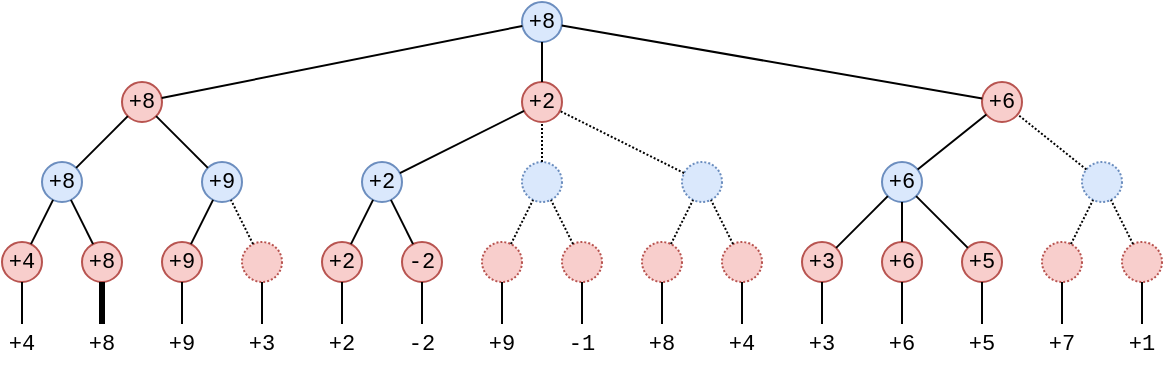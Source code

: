 <mxfile version="24.7.5">
  <diagram name="Page-1" id="nAOH3eZicdSQfYtLonMW">
    <mxGraphModel dx="1420" dy="899" grid="1" gridSize="10" guides="1" tooltips="1" connect="1" arrows="1" fold="1" page="1" pageScale="1" pageWidth="600" pageHeight="200" math="0" shadow="0">
      <root>
        <mxCell id="0" />
        <mxCell id="1" parent="0" />
        <mxCell id="9BBqrbZMhpgvefR6SsMU-2" value="+8" style="ellipse;whiteSpace=wrap;html=1;aspect=fixed;fontFamily=Courier New;fontSize=11;fillColor=#dae8fc;strokeColor=#6c8ebf;" parent="1" vertex="1">
          <mxGeometry x="270" y="10" width="20" height="20" as="geometry" />
        </mxCell>
        <mxCell id="9BBqrbZMhpgvefR6SsMU-8" value="+8" style="ellipse;whiteSpace=wrap;html=1;aspect=fixed;fontFamily=Courier New;fontSize=11;fillColor=#f8cecc;strokeColor=#b85450;" parent="1" vertex="1">
          <mxGeometry x="70" y="50" width="20" height="20" as="geometry" />
        </mxCell>
        <mxCell id="9BBqrbZMhpgvefR6SsMU-9" value="+2" style="ellipse;whiteSpace=wrap;html=1;aspect=fixed;fontFamily=Courier New;fontSize=11;fillColor=#f8cecc;strokeColor=#b85450;" parent="1" vertex="1">
          <mxGeometry x="270" y="50" width="20" height="20" as="geometry" />
        </mxCell>
        <mxCell id="9BBqrbZMhpgvefR6SsMU-10" value="+6" style="ellipse;whiteSpace=wrap;html=1;aspect=fixed;fontFamily=Courier New;fontSize=11;fillColor=#f8cecc;strokeColor=#b85450;" parent="1" vertex="1">
          <mxGeometry x="500" y="50" width="20" height="20" as="geometry" />
        </mxCell>
        <mxCell id="9BBqrbZMhpgvefR6SsMU-13" value="" style="endArrow=none;html=1;rounded=0;fontFamily=Courier New;fontSize=11;" parent="1" source="9BBqrbZMhpgvefR6SsMU-8" target="9BBqrbZMhpgvefR6SsMU-2" edge="1">
          <mxGeometry width="50" height="50" relative="1" as="geometry">
            <mxPoint x="440" y="180" as="sourcePoint" />
            <mxPoint x="490" y="130" as="targetPoint" />
          </mxGeometry>
        </mxCell>
        <mxCell id="9BBqrbZMhpgvefR6SsMU-14" value="" style="endArrow=none;html=1;rounded=0;fontFamily=Courier New;fontSize=11;" parent="1" source="9BBqrbZMhpgvefR6SsMU-9" target="9BBqrbZMhpgvefR6SsMU-2" edge="1">
          <mxGeometry width="50" height="50" relative="1" as="geometry">
            <mxPoint x="179" y="76" as="sourcePoint" />
            <mxPoint x="301" y="24" as="targetPoint" />
          </mxGeometry>
        </mxCell>
        <mxCell id="9BBqrbZMhpgvefR6SsMU-15" value="" style="endArrow=none;html=1;rounded=0;fontFamily=Courier New;fontSize=11;" parent="1" source="9BBqrbZMhpgvefR6SsMU-10" target="9BBqrbZMhpgvefR6SsMU-2" edge="1">
          <mxGeometry width="50" height="50" relative="1" as="geometry">
            <mxPoint x="189" y="86" as="sourcePoint" />
            <mxPoint x="311" y="34" as="targetPoint" />
          </mxGeometry>
        </mxCell>
        <mxCell id="9BBqrbZMhpgvefR6SsMU-16" value="+8" style="ellipse;whiteSpace=wrap;html=1;aspect=fixed;fontFamily=Courier New;fontSize=11;fillColor=#dae8fc;strokeColor=#6c8ebf;" parent="1" vertex="1">
          <mxGeometry x="30" y="90" width="20" height="20" as="geometry" />
        </mxCell>
        <mxCell id="9BBqrbZMhpgvefR6SsMU-17" value="+2" style="ellipse;whiteSpace=wrap;html=1;aspect=fixed;fontFamily=Courier New;fontSize=11;fillColor=#dae8fc;strokeColor=#6c8ebf;" parent="1" vertex="1">
          <mxGeometry x="190" y="90" width="20" height="20" as="geometry" />
        </mxCell>
        <mxCell id="9BBqrbZMhpgvefR6SsMU-18" value="" style="ellipse;whiteSpace=wrap;html=1;aspect=fixed;fontFamily=Courier New;fontSize=11;fillColor=#dae8fc;strokeColor=#6c8ebf;dashed=1;dashPattern=1 1;" parent="1" vertex="1">
          <mxGeometry x="350" y="90" width="20" height="20" as="geometry" />
        </mxCell>
        <mxCell id="9BBqrbZMhpgvefR6SsMU-19" value="+9" style="ellipse;whiteSpace=wrap;html=1;aspect=fixed;fontFamily=Courier New;fontSize=11;fillColor=#dae8fc;strokeColor=#6c8ebf;" parent="1" vertex="1">
          <mxGeometry x="110" y="90" width="20" height="20" as="geometry" />
        </mxCell>
        <mxCell id="9BBqrbZMhpgvefR6SsMU-20" value="" style="ellipse;whiteSpace=wrap;html=1;aspect=fixed;fontFamily=Courier New;fontSize=11;fillColor=#dae8fc;strokeColor=#6c8ebf;dashed=1;dashPattern=1 1;" parent="1" vertex="1">
          <mxGeometry x="270" y="90" width="20" height="20" as="geometry" />
        </mxCell>
        <mxCell id="9BBqrbZMhpgvefR6SsMU-21" value="+6" style="ellipse;whiteSpace=wrap;html=1;aspect=fixed;fontFamily=Courier New;fontSize=11;fillColor=#dae8fc;strokeColor=#6c8ebf;" parent="1" vertex="1">
          <mxGeometry x="450" y="90" width="20" height="20" as="geometry" />
        </mxCell>
        <mxCell id="9BBqrbZMhpgvefR6SsMU-23" value="" style="ellipse;whiteSpace=wrap;html=1;aspect=fixed;fontFamily=Courier New;fontSize=11;fillColor=#dae8fc;strokeColor=#6c8ebf;dashed=1;dashPattern=1 1;" parent="1" vertex="1">
          <mxGeometry x="550" y="90" width="20" height="20" as="geometry" />
        </mxCell>
        <mxCell id="9BBqrbZMhpgvefR6SsMU-24" value="" style="endArrow=none;html=1;rounded=0;fontFamily=Courier New;fontSize=11;" parent="1" source="9BBqrbZMhpgvefR6SsMU-16" target="9BBqrbZMhpgvefR6SsMU-8" edge="1">
          <mxGeometry width="50" height="50" relative="1" as="geometry">
            <mxPoint x="170" y="48" as="sourcePoint" />
            <mxPoint x="300" y="22" as="targetPoint" />
          </mxGeometry>
        </mxCell>
        <mxCell id="9BBqrbZMhpgvefR6SsMU-25" value="" style="endArrow=none;html=1;rounded=0;fontFamily=Courier New;fontSize=11;" parent="1" source="9BBqrbZMhpgvefR6SsMU-19" target="9BBqrbZMhpgvefR6SsMU-8" edge="1">
          <mxGeometry width="50" height="50" relative="1" as="geometry">
            <mxPoint x="97" y="113" as="sourcePoint" />
            <mxPoint x="153" y="57" as="targetPoint" />
          </mxGeometry>
        </mxCell>
        <mxCell id="9BBqrbZMhpgvefR6SsMU-26" value="" style="endArrow=none;html=1;rounded=0;fontFamily=Courier New;fontSize=11;" parent="1" source="9BBqrbZMhpgvefR6SsMU-17" target="9BBqrbZMhpgvefR6SsMU-9" edge="1">
          <mxGeometry width="50" height="50" relative="1" as="geometry">
            <mxPoint x="107" y="123" as="sourcePoint" />
            <mxPoint x="163" y="67" as="targetPoint" />
          </mxGeometry>
        </mxCell>
        <mxCell id="9BBqrbZMhpgvefR6SsMU-27" value="" style="endArrow=none;html=1;rounded=0;fontFamily=Courier New;fontSize=11;dashed=1;dashPattern=1 1;" parent="1" source="9BBqrbZMhpgvefR6SsMU-20" target="9BBqrbZMhpgvefR6SsMU-9" edge="1">
          <mxGeometry width="50" height="50" relative="1" as="geometry">
            <mxPoint x="117" y="133" as="sourcePoint" />
            <mxPoint x="173" y="77" as="targetPoint" />
          </mxGeometry>
        </mxCell>
        <mxCell id="9BBqrbZMhpgvefR6SsMU-28" value="" style="endArrow=none;html=1;rounded=0;fontFamily=Courier New;fontSize=11;dashed=1;dashPattern=1 1;" parent="1" source="9BBqrbZMhpgvefR6SsMU-18" target="9BBqrbZMhpgvefR6SsMU-9" edge="1">
          <mxGeometry width="50" height="50" relative="1" as="geometry">
            <mxPoint x="327" y="110" as="sourcePoint" />
            <mxPoint x="313" y="60" as="targetPoint" />
          </mxGeometry>
        </mxCell>
        <mxCell id="9BBqrbZMhpgvefR6SsMU-29" value="" style="endArrow=none;html=1;rounded=0;fontFamily=Courier New;fontSize=11;" parent="1" source="9BBqrbZMhpgvefR6SsMU-21" target="9BBqrbZMhpgvefR6SsMU-10" edge="1">
          <mxGeometry width="50" height="50" relative="1" as="geometry">
            <mxPoint x="337" y="120" as="sourcePoint" />
            <mxPoint x="323" y="70" as="targetPoint" />
          </mxGeometry>
        </mxCell>
        <mxCell id="9BBqrbZMhpgvefR6SsMU-30" value="" style="endArrow=none;html=1;rounded=0;fontFamily=Courier New;fontSize=11;dashed=1;dashPattern=1 1;" parent="1" source="9BBqrbZMhpgvefR6SsMU-23" target="9BBqrbZMhpgvefR6SsMU-10" edge="1">
          <mxGeometry width="50" height="50" relative="1" as="geometry">
            <mxPoint x="477" y="110" as="sourcePoint" />
            <mxPoint x="463" y="60" as="targetPoint" />
          </mxGeometry>
        </mxCell>
        <mxCell id="9BBqrbZMhpgvefR6SsMU-31" value="+4" style="ellipse;whiteSpace=wrap;html=1;aspect=fixed;fontFamily=Courier New;fontSize=11;fillColor=#f8cecc;strokeColor=#b85450;" parent="1" vertex="1">
          <mxGeometry x="10" y="130" width="20" height="20" as="geometry" />
        </mxCell>
        <mxCell id="9BBqrbZMhpgvefR6SsMU-32" value="+8" style="ellipse;whiteSpace=wrap;html=1;aspect=fixed;fontFamily=Courier New;fontSize=11;fillColor=#f8cecc;strokeColor=#b85450;" parent="1" vertex="1">
          <mxGeometry x="50" y="130" width="20" height="20" as="geometry" />
        </mxCell>
        <mxCell id="9BBqrbZMhpgvefR6SsMU-33" value="" style="endArrow=none;html=1;rounded=0;fontFamily=Courier New;fontSize=11;" parent="1" source="9BBqrbZMhpgvefR6SsMU-31" target="9BBqrbZMhpgvefR6SsMU-16" edge="1">
          <mxGeometry width="50" height="50" relative="1" as="geometry">
            <mxPoint x="-13" y="160" as="sourcePoint" />
            <mxPoint x="93" y="87" as="targetPoint" />
          </mxGeometry>
        </mxCell>
        <mxCell id="9BBqrbZMhpgvefR6SsMU-34" value="" style="endArrow=none;html=1;rounded=0;fontFamily=Courier New;fontSize=11;" parent="1" source="9BBqrbZMhpgvefR6SsMU-32" target="9BBqrbZMhpgvefR6SsMU-16" edge="1">
          <mxGeometry width="50" height="50" relative="1" as="geometry">
            <mxPoint x="127" y="150" as="sourcePoint" />
            <mxPoint x="109" y="85" as="targetPoint" />
          </mxGeometry>
        </mxCell>
        <mxCell id="9BBqrbZMhpgvefR6SsMU-35" value="+9" style="ellipse;whiteSpace=wrap;html=1;aspect=fixed;fontFamily=Courier New;fontSize=11;fillColor=#f8cecc;strokeColor=#b85450;" parent="1" vertex="1">
          <mxGeometry x="90" y="130" width="20" height="20" as="geometry" />
        </mxCell>
        <mxCell id="9BBqrbZMhpgvefR6SsMU-36" value="" style="ellipse;whiteSpace=wrap;html=1;aspect=fixed;fontFamily=Courier New;fontSize=11;fillColor=#f8cecc;strokeColor=#b85450;dashed=1;dashPattern=1 1;" parent="1" vertex="1">
          <mxGeometry x="130" y="130" width="20" height="20" as="geometry" />
        </mxCell>
        <mxCell id="9BBqrbZMhpgvefR6SsMU-37" value="" style="endArrow=none;html=1;rounded=0;fontFamily=Courier New;fontSize=11;" parent="1" source="9BBqrbZMhpgvefR6SsMU-35" target="9BBqrbZMhpgvefR6SsMU-19" edge="1">
          <mxGeometry width="50" height="50" relative="1" as="geometry">
            <mxPoint x="67" y="160" as="sourcePoint" />
            <mxPoint x="173" y="87" as="targetPoint" />
          </mxGeometry>
        </mxCell>
        <mxCell id="9BBqrbZMhpgvefR6SsMU-38" value="" style="endArrow=none;html=1;rounded=0;fontFamily=Courier New;fontSize=11;dashed=1;dashPattern=1 1;" parent="1" source="9BBqrbZMhpgvefR6SsMU-36" target="9BBqrbZMhpgvefR6SsMU-19" edge="1">
          <mxGeometry width="50" height="50" relative="1" as="geometry">
            <mxPoint x="207" y="150" as="sourcePoint" />
            <mxPoint x="189" y="85" as="targetPoint" />
          </mxGeometry>
        </mxCell>
        <mxCell id="9BBqrbZMhpgvefR6SsMU-39" value="+2" style="ellipse;whiteSpace=wrap;html=1;aspect=fixed;fontFamily=Courier New;fontSize=11;fillColor=#f8cecc;strokeColor=#b85450;" parent="1" vertex="1">
          <mxGeometry x="170" y="130" width="20" height="20" as="geometry" />
        </mxCell>
        <mxCell id="9BBqrbZMhpgvefR6SsMU-40" value="-2" style="ellipse;whiteSpace=wrap;html=1;aspect=fixed;fontFamily=Courier New;fontSize=11;fillColor=#f8cecc;strokeColor=#b85450;" parent="1" vertex="1">
          <mxGeometry x="210" y="130" width="20" height="20" as="geometry" />
        </mxCell>
        <mxCell id="9BBqrbZMhpgvefR6SsMU-41" value="" style="endArrow=none;html=1;rounded=0;fontFamily=Courier New;fontSize=11;" parent="1" source="9BBqrbZMhpgvefR6SsMU-39" target="9BBqrbZMhpgvefR6SsMU-17" edge="1">
          <mxGeometry width="50" height="50" relative="1" as="geometry">
            <mxPoint x="127" y="160" as="sourcePoint" />
            <mxPoint x="233" y="87" as="targetPoint" />
          </mxGeometry>
        </mxCell>
        <mxCell id="9BBqrbZMhpgvefR6SsMU-42" value="" style="endArrow=none;html=1;rounded=0;fontFamily=Courier New;fontSize=11;" parent="1" source="9BBqrbZMhpgvefR6SsMU-40" target="9BBqrbZMhpgvefR6SsMU-17" edge="1">
          <mxGeometry width="50" height="50" relative="1" as="geometry">
            <mxPoint x="267" y="150" as="sourcePoint" />
            <mxPoint x="249" y="85" as="targetPoint" />
          </mxGeometry>
        </mxCell>
        <mxCell id="9BBqrbZMhpgvefR6SsMU-43" value="" style="ellipse;whiteSpace=wrap;html=1;aspect=fixed;fontFamily=Courier New;fontSize=11;fillColor=#f8cecc;strokeColor=#b85450;dashed=1;dashPattern=1 1;" parent="1" vertex="1">
          <mxGeometry x="250" y="130" width="20" height="20" as="geometry" />
        </mxCell>
        <mxCell id="9BBqrbZMhpgvefR6SsMU-44" value="" style="ellipse;whiteSpace=wrap;html=1;aspect=fixed;fontFamily=Courier New;fontSize=11;fillColor=#f8cecc;strokeColor=#b85450;dashed=1;dashPattern=1 1;" parent="1" vertex="1">
          <mxGeometry x="290" y="130" width="20" height="20" as="geometry" />
        </mxCell>
        <mxCell id="9BBqrbZMhpgvefR6SsMU-45" value="" style="endArrow=none;html=1;rounded=0;fontFamily=Courier New;fontSize=11;dashed=1;dashPattern=1 1;" parent="1" source="9BBqrbZMhpgvefR6SsMU-43" target="9BBqrbZMhpgvefR6SsMU-20" edge="1">
          <mxGeometry width="50" height="50" relative="1" as="geometry">
            <mxPoint x="187" y="160" as="sourcePoint" />
            <mxPoint x="293" y="87" as="targetPoint" />
          </mxGeometry>
        </mxCell>
        <mxCell id="9BBqrbZMhpgvefR6SsMU-46" value="" style="endArrow=none;html=1;rounded=0;fontFamily=Courier New;fontSize=11;dashed=1;dashPattern=1 1;" parent="1" source="9BBqrbZMhpgvefR6SsMU-44" target="9BBqrbZMhpgvefR6SsMU-20" edge="1">
          <mxGeometry width="50" height="50" relative="1" as="geometry">
            <mxPoint x="327" y="150" as="sourcePoint" />
            <mxPoint x="309" y="85" as="targetPoint" />
          </mxGeometry>
        </mxCell>
        <mxCell id="9BBqrbZMhpgvefR6SsMU-47" value="+3" style="ellipse;whiteSpace=wrap;html=1;aspect=fixed;fontFamily=Courier New;fontSize=11;fillColor=#f8cecc;strokeColor=#b85450;" parent="1" vertex="1">
          <mxGeometry x="410" y="130" width="20" height="20" as="geometry" />
        </mxCell>
        <mxCell id="9BBqrbZMhpgvefR6SsMU-48" value="+6" style="ellipse;whiteSpace=wrap;html=1;aspect=fixed;fontFamily=Courier New;fontSize=11;fillColor=#f8cecc;strokeColor=#b85450;" parent="1" vertex="1">
          <mxGeometry x="450" y="130" width="20" height="20" as="geometry" />
        </mxCell>
        <mxCell id="9BBqrbZMhpgvefR6SsMU-49" value="" style="endArrow=none;html=1;rounded=0;fontFamily=Courier New;fontSize=11;" parent="1" source="9BBqrbZMhpgvefR6SsMU-47" target="9BBqrbZMhpgvefR6SsMU-21" edge="1">
          <mxGeometry width="50" height="50" relative="1" as="geometry">
            <mxPoint x="307" y="160" as="sourcePoint" />
            <mxPoint x="413" y="87" as="targetPoint" />
          </mxGeometry>
        </mxCell>
        <mxCell id="9BBqrbZMhpgvefR6SsMU-50" value="" style="endArrow=none;html=1;rounded=0;fontFamily=Courier New;fontSize=11;" parent="1" source="9BBqrbZMhpgvefR6SsMU-48" target="9BBqrbZMhpgvefR6SsMU-21" edge="1">
          <mxGeometry width="50" height="50" relative="1" as="geometry">
            <mxPoint x="447" y="150" as="sourcePoint" />
            <mxPoint x="429" y="85" as="targetPoint" />
          </mxGeometry>
        </mxCell>
        <mxCell id="9BBqrbZMhpgvefR6SsMU-51" value="" style="ellipse;whiteSpace=wrap;html=1;aspect=fixed;fontFamily=Courier New;fontSize=11;fillColor=#f8cecc;strokeColor=#b85450;dashed=1;dashPattern=1 1;" parent="1" vertex="1">
          <mxGeometry x="530" y="130" width="20" height="20" as="geometry" />
        </mxCell>
        <mxCell id="9BBqrbZMhpgvefR6SsMU-52" value="" style="ellipse;whiteSpace=wrap;html=1;aspect=fixed;fontFamily=Courier New;fontSize=11;fillColor=#f8cecc;strokeColor=#b85450;dashed=1;dashPattern=1 1;" parent="1" vertex="1">
          <mxGeometry x="570" y="130" width="20" height="20" as="geometry" />
        </mxCell>
        <mxCell id="9BBqrbZMhpgvefR6SsMU-53" value="" style="endArrow=none;html=1;rounded=0;fontFamily=Courier New;fontSize=11;dashed=1;dashPattern=1 1;" parent="1" source="9BBqrbZMhpgvefR6SsMU-51" target="9BBqrbZMhpgvefR6SsMU-23" edge="1">
          <mxGeometry width="50" height="50" relative="1" as="geometry">
            <mxPoint x="387" y="160" as="sourcePoint" />
            <mxPoint x="493" y="87" as="targetPoint" />
          </mxGeometry>
        </mxCell>
        <mxCell id="9BBqrbZMhpgvefR6SsMU-54" value="" style="endArrow=none;html=1;rounded=0;fontFamily=Courier New;fontSize=11;dashed=1;dashPattern=1 1;" parent="1" source="9BBqrbZMhpgvefR6SsMU-52" target="9BBqrbZMhpgvefR6SsMU-23" edge="1">
          <mxGeometry width="50" height="50" relative="1" as="geometry">
            <mxPoint x="527" y="150" as="sourcePoint" />
            <mxPoint x="509" y="85" as="targetPoint" />
          </mxGeometry>
        </mxCell>
        <mxCell id="9BBqrbZMhpgvefR6SsMU-55" value="+5" style="ellipse;whiteSpace=wrap;html=1;aspect=fixed;fontFamily=Courier New;fontSize=11;fillColor=#f8cecc;strokeColor=#b85450;" parent="1" vertex="1">
          <mxGeometry x="490" y="130" width="20" height="20" as="geometry" />
        </mxCell>
        <mxCell id="9BBqrbZMhpgvefR6SsMU-56" value="" style="endArrow=none;html=1;rounded=0;fontFamily=Courier New;fontSize=11;" parent="1" source="9BBqrbZMhpgvefR6SsMU-55" target="9BBqrbZMhpgvefR6SsMU-21" edge="1">
          <mxGeometry width="50" height="50" relative="1" as="geometry">
            <mxPoint x="467" y="150" as="sourcePoint" />
            <mxPoint x="449" y="85" as="targetPoint" />
          </mxGeometry>
        </mxCell>
        <mxCell id="9BBqrbZMhpgvefR6SsMU-57" value="" style="ellipse;whiteSpace=wrap;html=1;aspect=fixed;fontFamily=Courier New;fontSize=11;fillColor=#f8cecc;strokeColor=#b85450;dashed=1;dashPattern=1 1;" parent="1" vertex="1">
          <mxGeometry x="330" y="130" width="20" height="20" as="geometry" />
        </mxCell>
        <mxCell id="9BBqrbZMhpgvefR6SsMU-58" value="" style="ellipse;whiteSpace=wrap;html=1;aspect=fixed;fontFamily=Courier New;fontSize=11;fillColor=#f8cecc;strokeColor=#b85450;dashed=1;dashPattern=1 1;" parent="1" vertex="1">
          <mxGeometry x="370" y="130" width="20" height="20" as="geometry" />
        </mxCell>
        <mxCell id="9BBqrbZMhpgvefR6SsMU-59" value="" style="endArrow=none;html=1;rounded=0;fontFamily=Courier New;fontSize=11;dashed=1;dashPattern=1 1;" parent="1" source="9BBqrbZMhpgvefR6SsMU-57" target="9BBqrbZMhpgvefR6SsMU-18" edge="1">
          <mxGeometry width="50" height="50" relative="1" as="geometry">
            <mxPoint x="242" y="161" as="sourcePoint" />
            <mxPoint x="351" y="80" as="targetPoint" />
          </mxGeometry>
        </mxCell>
        <mxCell id="9BBqrbZMhpgvefR6SsMU-60" value="" style="endArrow=none;html=1;rounded=0;fontFamily=Courier New;fontSize=11;dashed=1;dashPattern=1 1;" parent="1" source="9BBqrbZMhpgvefR6SsMU-58" target="9BBqrbZMhpgvefR6SsMU-18" edge="1">
          <mxGeometry width="50" height="50" relative="1" as="geometry">
            <mxPoint x="382" y="151" as="sourcePoint" />
            <mxPoint x="357" y="81" as="targetPoint" />
          </mxGeometry>
        </mxCell>
        <mxCell id="PV6qIBaoZ4tuWfCqq1g0-31" value="+4" style="ellipse;whiteSpace=wrap;html=1;aspect=fixed;fontFamily=Courier New;fontSize=11;strokeColor=#FFFFFF;" vertex="1" parent="1">
          <mxGeometry x="10" y="171" width="20" height="20" as="geometry" />
        </mxCell>
        <mxCell id="PV6qIBaoZ4tuWfCqq1g0-32" value="" style="endArrow=none;html=1;rounded=0;fontFamily=Courier New;fontSize=11;" edge="1" parent="1" source="PV6qIBaoZ4tuWfCqq1g0-31">
          <mxGeometry width="50" height="50" relative="1" as="geometry">
            <mxPoint x="-13" y="201" as="sourcePoint" />
            <mxPoint x="20" y="150" as="targetPoint" />
          </mxGeometry>
        </mxCell>
        <mxCell id="PV6qIBaoZ4tuWfCqq1g0-33" value="+8" style="ellipse;whiteSpace=wrap;html=1;aspect=fixed;fontFamily=Courier New;fontSize=11;strokeColor=#FFFFFF;" vertex="1" parent="1">
          <mxGeometry x="50" y="171" width="20" height="20" as="geometry" />
        </mxCell>
        <mxCell id="PV6qIBaoZ4tuWfCqq1g0-34" value="" style="endArrow=none;html=1;rounded=0;fontFamily=Courier New;fontSize=11;strokeWidth=3;" edge="1" parent="1" source="PV6qIBaoZ4tuWfCqq1g0-33">
          <mxGeometry width="50" height="50" relative="1" as="geometry">
            <mxPoint x="27" y="201" as="sourcePoint" />
            <mxPoint x="60" y="150" as="targetPoint" />
          </mxGeometry>
        </mxCell>
        <mxCell id="PV6qIBaoZ4tuWfCqq1g0-35" value="+9" style="ellipse;whiteSpace=wrap;html=1;aspect=fixed;fontFamily=Courier New;fontSize=11;strokeColor=#FFFFFF;" vertex="1" parent="1">
          <mxGeometry x="90" y="171" width="20" height="20" as="geometry" />
        </mxCell>
        <mxCell id="PV6qIBaoZ4tuWfCqq1g0-36" value="" style="endArrow=none;html=1;rounded=0;fontFamily=Courier New;fontSize=11;" edge="1" parent="1" source="PV6qIBaoZ4tuWfCqq1g0-35">
          <mxGeometry width="50" height="50" relative="1" as="geometry">
            <mxPoint x="67" y="201" as="sourcePoint" />
            <mxPoint x="100" y="150" as="targetPoint" />
          </mxGeometry>
        </mxCell>
        <mxCell id="PV6qIBaoZ4tuWfCqq1g0-37" value="+3" style="ellipse;whiteSpace=wrap;html=1;aspect=fixed;fontFamily=Courier New;fontSize=11;strokeColor=#FFFFFF;" vertex="1" parent="1">
          <mxGeometry x="130" y="171" width="20" height="20" as="geometry" />
        </mxCell>
        <mxCell id="PV6qIBaoZ4tuWfCqq1g0-38" value="" style="endArrow=none;html=1;rounded=0;fontFamily=Courier New;fontSize=11;" edge="1" parent="1" source="PV6qIBaoZ4tuWfCqq1g0-37">
          <mxGeometry width="50" height="50" relative="1" as="geometry">
            <mxPoint x="107" y="201" as="sourcePoint" />
            <mxPoint x="140" y="150" as="targetPoint" />
          </mxGeometry>
        </mxCell>
        <mxCell id="PV6qIBaoZ4tuWfCqq1g0-39" value="+2" style="ellipse;whiteSpace=wrap;html=1;aspect=fixed;fontFamily=Courier New;fontSize=11;strokeColor=#FFFFFF;" vertex="1" parent="1">
          <mxGeometry x="170" y="171" width="20" height="20" as="geometry" />
        </mxCell>
        <mxCell id="PV6qIBaoZ4tuWfCqq1g0-40" value="" style="endArrow=none;html=1;rounded=0;fontFamily=Courier New;fontSize=11;" edge="1" parent="1" source="PV6qIBaoZ4tuWfCqq1g0-39">
          <mxGeometry width="50" height="50" relative="1" as="geometry">
            <mxPoint x="147" y="201" as="sourcePoint" />
            <mxPoint x="180" y="150" as="targetPoint" />
          </mxGeometry>
        </mxCell>
        <mxCell id="PV6qIBaoZ4tuWfCqq1g0-41" value="-2" style="ellipse;whiteSpace=wrap;html=1;aspect=fixed;fontFamily=Courier New;fontSize=11;strokeColor=#FFFFFF;" vertex="1" parent="1">
          <mxGeometry x="210" y="171" width="20" height="20" as="geometry" />
        </mxCell>
        <mxCell id="PV6qIBaoZ4tuWfCqq1g0-42" value="" style="endArrow=none;html=1;rounded=0;fontFamily=Courier New;fontSize=11;" edge="1" parent="1" source="PV6qIBaoZ4tuWfCqq1g0-41">
          <mxGeometry width="50" height="50" relative="1" as="geometry">
            <mxPoint x="187" y="201" as="sourcePoint" />
            <mxPoint x="220" y="150" as="targetPoint" />
          </mxGeometry>
        </mxCell>
        <mxCell id="PV6qIBaoZ4tuWfCqq1g0-43" value="+9" style="ellipse;whiteSpace=wrap;html=1;aspect=fixed;fontFamily=Courier New;fontSize=11;strokeColor=#FFFFFF;" vertex="1" parent="1">
          <mxGeometry x="250" y="171" width="20" height="20" as="geometry" />
        </mxCell>
        <mxCell id="PV6qIBaoZ4tuWfCqq1g0-44" value="" style="endArrow=none;html=1;rounded=0;fontFamily=Courier New;fontSize=11;" edge="1" parent="1" source="PV6qIBaoZ4tuWfCqq1g0-43">
          <mxGeometry width="50" height="50" relative="1" as="geometry">
            <mxPoint x="227" y="201" as="sourcePoint" />
            <mxPoint x="260" y="150" as="targetPoint" />
          </mxGeometry>
        </mxCell>
        <mxCell id="PV6qIBaoZ4tuWfCqq1g0-45" value="-1" style="ellipse;whiteSpace=wrap;html=1;aspect=fixed;fontFamily=Courier New;fontSize=11;strokeColor=#FFFFFF;" vertex="1" parent="1">
          <mxGeometry x="290" y="171" width="20" height="20" as="geometry" />
        </mxCell>
        <mxCell id="PV6qIBaoZ4tuWfCqq1g0-46" value="" style="endArrow=none;html=1;rounded=0;fontFamily=Courier New;fontSize=11;" edge="1" parent="1" source="PV6qIBaoZ4tuWfCqq1g0-45">
          <mxGeometry width="50" height="50" relative="1" as="geometry">
            <mxPoint x="267" y="201" as="sourcePoint" />
            <mxPoint x="300" y="150" as="targetPoint" />
          </mxGeometry>
        </mxCell>
        <mxCell id="PV6qIBaoZ4tuWfCqq1g0-47" value="+8" style="ellipse;whiteSpace=wrap;html=1;aspect=fixed;fontFamily=Courier New;fontSize=11;strokeColor=#FFFFFF;" vertex="1" parent="1">
          <mxGeometry x="330" y="171" width="20" height="20" as="geometry" />
        </mxCell>
        <mxCell id="PV6qIBaoZ4tuWfCqq1g0-48" value="" style="endArrow=none;html=1;rounded=0;fontFamily=Courier New;fontSize=11;" edge="1" parent="1" source="PV6qIBaoZ4tuWfCqq1g0-47">
          <mxGeometry width="50" height="50" relative="1" as="geometry">
            <mxPoint x="307" y="201" as="sourcePoint" />
            <mxPoint x="340" y="150" as="targetPoint" />
          </mxGeometry>
        </mxCell>
        <mxCell id="PV6qIBaoZ4tuWfCqq1g0-49" value="+4" style="ellipse;whiteSpace=wrap;html=1;aspect=fixed;fontFamily=Courier New;fontSize=11;strokeColor=#FFFFFF;" vertex="1" parent="1">
          <mxGeometry x="370" y="171" width="20" height="20" as="geometry" />
        </mxCell>
        <mxCell id="PV6qIBaoZ4tuWfCqq1g0-50" value="" style="endArrow=none;html=1;rounded=0;fontFamily=Courier New;fontSize=11;" edge="1" parent="1" source="PV6qIBaoZ4tuWfCqq1g0-49">
          <mxGeometry width="50" height="50" relative="1" as="geometry">
            <mxPoint x="347" y="201" as="sourcePoint" />
            <mxPoint x="380" y="150" as="targetPoint" />
          </mxGeometry>
        </mxCell>
        <mxCell id="PV6qIBaoZ4tuWfCqq1g0-51" value="+3" style="ellipse;whiteSpace=wrap;html=1;aspect=fixed;fontFamily=Courier New;fontSize=11;strokeColor=#FFFFFF;" vertex="1" parent="1">
          <mxGeometry x="410" y="171" width="20" height="20" as="geometry" />
        </mxCell>
        <mxCell id="PV6qIBaoZ4tuWfCqq1g0-52" value="" style="endArrow=none;html=1;rounded=0;fontFamily=Courier New;fontSize=11;" edge="1" parent="1" source="PV6qIBaoZ4tuWfCqq1g0-51">
          <mxGeometry width="50" height="50" relative="1" as="geometry">
            <mxPoint x="387" y="201" as="sourcePoint" />
            <mxPoint x="420" y="150" as="targetPoint" />
          </mxGeometry>
        </mxCell>
        <mxCell id="PV6qIBaoZ4tuWfCqq1g0-53" value="+6" style="ellipse;whiteSpace=wrap;html=1;aspect=fixed;fontFamily=Courier New;fontSize=11;strokeColor=#FFFFFF;" vertex="1" parent="1">
          <mxGeometry x="450" y="171" width="20" height="20" as="geometry" />
        </mxCell>
        <mxCell id="PV6qIBaoZ4tuWfCqq1g0-54" value="" style="endArrow=none;html=1;rounded=0;fontFamily=Courier New;fontSize=11;" edge="1" parent="1" source="PV6qIBaoZ4tuWfCqq1g0-53">
          <mxGeometry width="50" height="50" relative="1" as="geometry">
            <mxPoint x="427" y="201" as="sourcePoint" />
            <mxPoint x="460" y="150" as="targetPoint" />
          </mxGeometry>
        </mxCell>
        <mxCell id="PV6qIBaoZ4tuWfCqq1g0-55" value="+5" style="ellipse;whiteSpace=wrap;html=1;aspect=fixed;fontFamily=Courier New;fontSize=11;strokeColor=#FFFFFF;" vertex="1" parent="1">
          <mxGeometry x="490" y="171" width="20" height="20" as="geometry" />
        </mxCell>
        <mxCell id="PV6qIBaoZ4tuWfCqq1g0-56" value="" style="endArrow=none;html=1;rounded=0;fontFamily=Courier New;fontSize=11;" edge="1" parent="1" source="PV6qIBaoZ4tuWfCqq1g0-55">
          <mxGeometry width="50" height="50" relative="1" as="geometry">
            <mxPoint x="467" y="201" as="sourcePoint" />
            <mxPoint x="500" y="150" as="targetPoint" />
          </mxGeometry>
        </mxCell>
        <mxCell id="PV6qIBaoZ4tuWfCqq1g0-57" value="+7" style="ellipse;whiteSpace=wrap;html=1;aspect=fixed;fontFamily=Courier New;fontSize=11;strokeColor=#FFFFFF;" vertex="1" parent="1">
          <mxGeometry x="530" y="171" width="20" height="20" as="geometry" />
        </mxCell>
        <mxCell id="PV6qIBaoZ4tuWfCqq1g0-58" value="" style="endArrow=none;html=1;rounded=0;fontFamily=Courier New;fontSize=11;" edge="1" parent="1" source="PV6qIBaoZ4tuWfCqq1g0-57">
          <mxGeometry width="50" height="50" relative="1" as="geometry">
            <mxPoint x="507" y="201" as="sourcePoint" />
            <mxPoint x="540" y="150" as="targetPoint" />
          </mxGeometry>
        </mxCell>
        <mxCell id="PV6qIBaoZ4tuWfCqq1g0-59" value="+1" style="ellipse;whiteSpace=wrap;html=1;aspect=fixed;fontFamily=Courier New;fontSize=11;strokeColor=#FFFFFF;" vertex="1" parent="1">
          <mxGeometry x="570" y="171" width="20" height="20" as="geometry" />
        </mxCell>
        <mxCell id="PV6qIBaoZ4tuWfCqq1g0-60" value="" style="endArrow=none;html=1;rounded=0;fontFamily=Courier New;fontSize=11;" edge="1" parent="1" source="PV6qIBaoZ4tuWfCqq1g0-59">
          <mxGeometry width="50" height="50" relative="1" as="geometry">
            <mxPoint x="547" y="201" as="sourcePoint" />
            <mxPoint x="580" y="150" as="targetPoint" />
          </mxGeometry>
        </mxCell>
      </root>
    </mxGraphModel>
  </diagram>
</mxfile>
